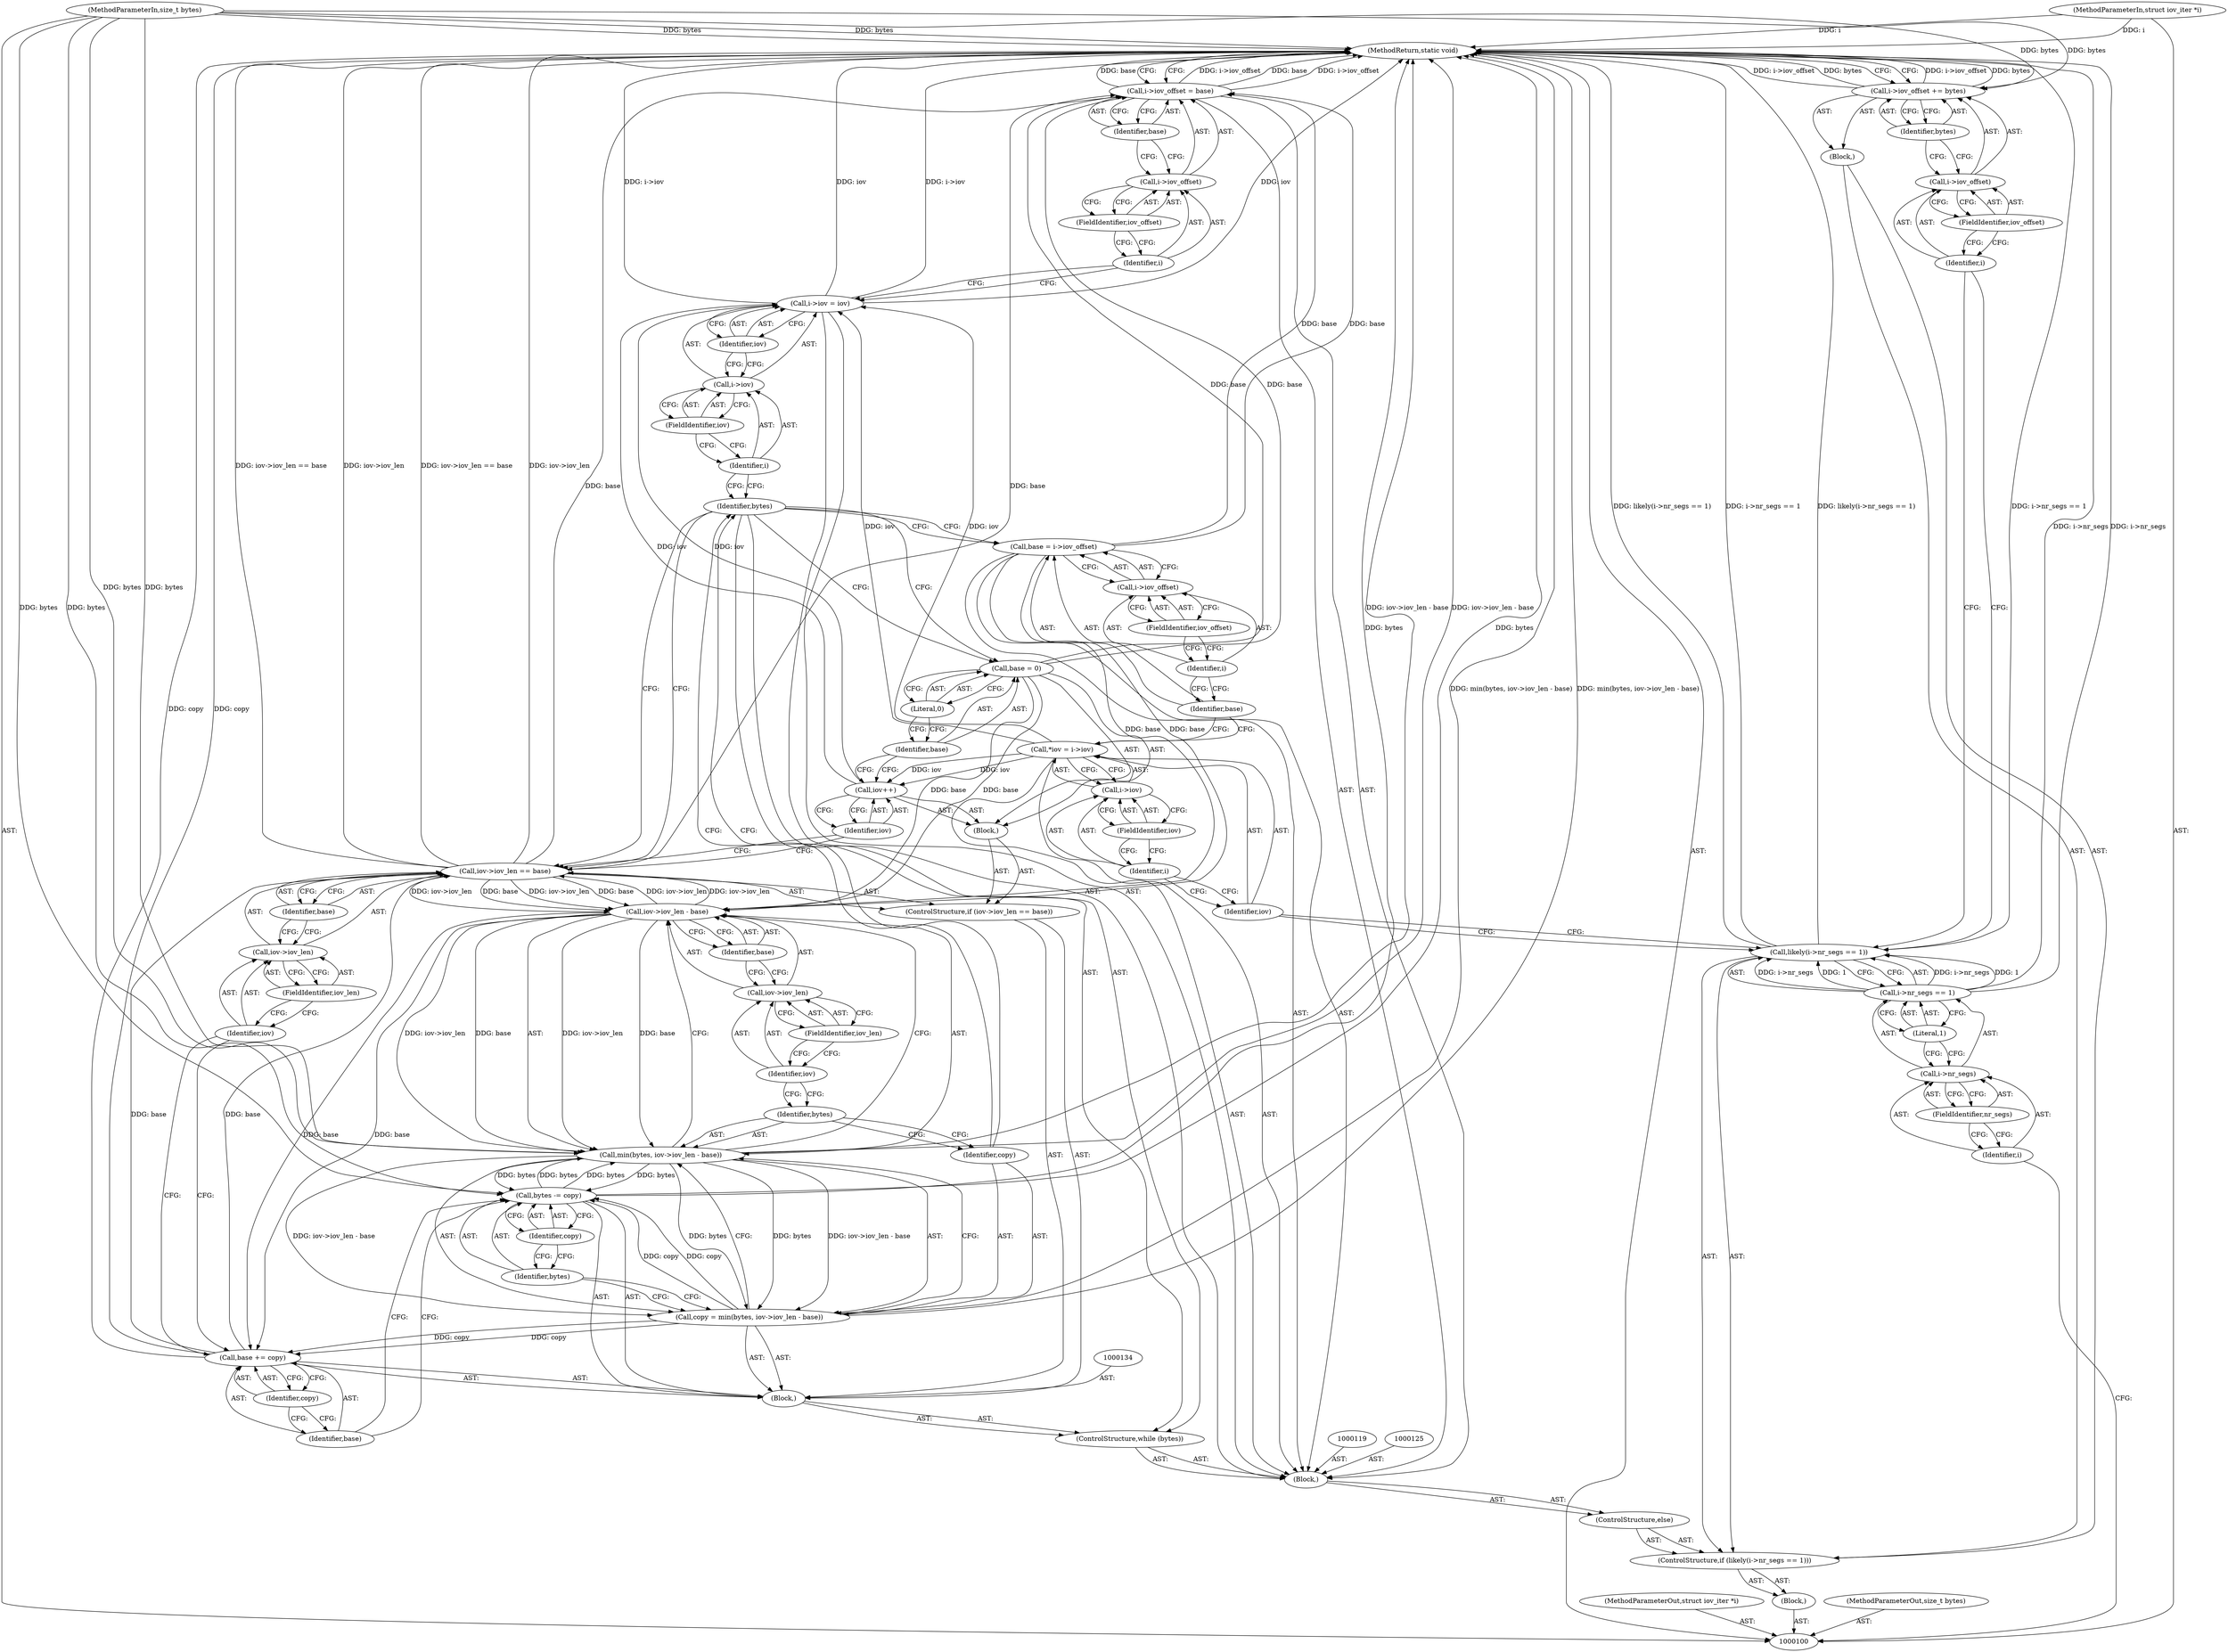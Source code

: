 digraph "1_linux_124d3b7041f9a0ca7c43a6293e1cae4576c32fd5" {
"1000172" [label="(MethodReturn,static void)"];
"1000101" [label="(MethodParameterIn,struct iov_iter *i)"];
"1000223" [label="(MethodParameterOut,struct iov_iter *i)"];
"1000102" [label="(MethodParameterIn,size_t bytes)"];
"1000224" [label="(MethodParameterOut,size_t bytes)"];
"1000137" [label="(Call,min(bytes, iov->iov_len - base))"];
"1000138" [label="(Identifier,bytes)"];
"1000139" [label="(Call,iov->iov_len - base)"];
"1000140" [label="(Call,iov->iov_len)"];
"1000141" [label="(Identifier,iov)"];
"1000142" [label="(FieldIdentifier,iov_len)"];
"1000133" [label="(Block,)"];
"1000143" [label="(Identifier,base)"];
"1000135" [label="(Call,copy = min(bytes, iov->iov_len - base))"];
"1000136" [label="(Identifier,copy)"];
"1000146" [label="(Identifier,copy)"];
"1000144" [label="(Call,bytes -= copy)"];
"1000145" [label="(Identifier,bytes)"];
"1000149" [label="(Identifier,copy)"];
"1000147" [label="(Call,base += copy)"];
"1000148" [label="(Identifier,base)"];
"1000154" [label="(FieldIdentifier,iov_len)"];
"1000155" [label="(Identifier,base)"];
"1000156" [label="(Block,)"];
"1000150" [label="(ControlStructure,if (iov->iov_len == base))"];
"1000151" [label="(Call,iov->iov_len == base)"];
"1000152" [label="(Call,iov->iov_len)"];
"1000153" [label="(Identifier,iov)"];
"1000157" [label="(Call,iov++)"];
"1000158" [label="(Identifier,iov)"];
"1000161" [label="(Literal,0)"];
"1000159" [label="(Call,base = 0)"];
"1000160" [label="(Identifier,base)"];
"1000166" [label="(Identifier,iov)"];
"1000162" [label="(Call,i->iov = iov)"];
"1000163" [label="(Call,i->iov)"];
"1000164" [label="(Identifier,i)"];
"1000165" [label="(FieldIdentifier,iov)"];
"1000103" [label="(Block,)"];
"1000171" [label="(Identifier,base)"];
"1000167" [label="(Call,i->iov_offset = base)"];
"1000168" [label="(Call,i->iov_offset)"];
"1000169" [label="(Identifier,i)"];
"1000170" [label="(FieldIdentifier,iov_offset)"];
"1000104" [label="(ControlStructure,if (likely(i->nr_segs == 1)))"];
"1000106" [label="(Call,i->nr_segs == 1)"];
"1000107" [label="(Call,i->nr_segs)"];
"1000108" [label="(Identifier,i)"];
"1000109" [label="(FieldIdentifier,nr_segs)"];
"1000110" [label="(Literal,1)"];
"1000111" [label="(Block,)"];
"1000105" [label="(Call,likely(i->nr_segs == 1))"];
"1000116" [label="(Identifier,bytes)"];
"1000112" [label="(Call,i->iov_offset += bytes)"];
"1000113" [label="(Call,i->iov_offset)"];
"1000114" [label="(Identifier,i)"];
"1000115" [label="(FieldIdentifier,iov_offset)"];
"1000117" [label="(ControlStructure,else)"];
"1000120" [label="(Call,*iov = i->iov)"];
"1000121" [label="(Identifier,iov)"];
"1000122" [label="(Call,i->iov)"];
"1000123" [label="(Identifier,i)"];
"1000124" [label="(FieldIdentifier,iov)"];
"1000126" [label="(Call,base = i->iov_offset)"];
"1000127" [label="(Identifier,base)"];
"1000128" [label="(Call,i->iov_offset)"];
"1000129" [label="(Identifier,i)"];
"1000130" [label="(FieldIdentifier,iov_offset)"];
"1000118" [label="(Block,)"];
"1000131" [label="(ControlStructure,while (bytes))"];
"1000132" [label="(Identifier,bytes)"];
"1000172" -> "1000100"  [label="AST: "];
"1000172" -> "1000112"  [label="CFG: "];
"1000172" -> "1000167"  [label="CFG: "];
"1000105" -> "1000172"  [label="DDG: likely(i->nr_segs == 1)"];
"1000105" -> "1000172"  [label="DDG: i->nr_segs == 1"];
"1000137" -> "1000172"  [label="DDG: iov->iov_len - base"];
"1000147" -> "1000172"  [label="DDG: copy"];
"1000167" -> "1000172"  [label="DDG: i->iov_offset"];
"1000167" -> "1000172"  [label="DDG: base"];
"1000106" -> "1000172"  [label="DDG: i->nr_segs"];
"1000151" -> "1000172"  [label="DDG: iov->iov_len == base"];
"1000151" -> "1000172"  [label="DDG: iov->iov_len"];
"1000162" -> "1000172"  [label="DDG: iov"];
"1000162" -> "1000172"  [label="DDG: i->iov"];
"1000102" -> "1000172"  [label="DDG: bytes"];
"1000112" -> "1000172"  [label="DDG: i->iov_offset"];
"1000112" -> "1000172"  [label="DDG: bytes"];
"1000101" -> "1000172"  [label="DDG: i"];
"1000144" -> "1000172"  [label="DDG: bytes"];
"1000135" -> "1000172"  [label="DDG: min(bytes, iov->iov_len - base)"];
"1000101" -> "1000100"  [label="AST: "];
"1000101" -> "1000172"  [label="DDG: i"];
"1000223" -> "1000100"  [label="AST: "];
"1000102" -> "1000100"  [label="AST: "];
"1000102" -> "1000172"  [label="DDG: bytes"];
"1000102" -> "1000112"  [label="DDG: bytes"];
"1000102" -> "1000137"  [label="DDG: bytes"];
"1000102" -> "1000144"  [label="DDG: bytes"];
"1000224" -> "1000100"  [label="AST: "];
"1000137" -> "1000135"  [label="AST: "];
"1000137" -> "1000139"  [label="CFG: "];
"1000138" -> "1000137"  [label="AST: "];
"1000139" -> "1000137"  [label="AST: "];
"1000135" -> "1000137"  [label="CFG: "];
"1000137" -> "1000172"  [label="DDG: iov->iov_len - base"];
"1000137" -> "1000135"  [label="DDG: bytes"];
"1000137" -> "1000135"  [label="DDG: iov->iov_len - base"];
"1000144" -> "1000137"  [label="DDG: bytes"];
"1000102" -> "1000137"  [label="DDG: bytes"];
"1000139" -> "1000137"  [label="DDG: iov->iov_len"];
"1000139" -> "1000137"  [label="DDG: base"];
"1000137" -> "1000144"  [label="DDG: bytes"];
"1000138" -> "1000137"  [label="AST: "];
"1000138" -> "1000136"  [label="CFG: "];
"1000141" -> "1000138"  [label="CFG: "];
"1000139" -> "1000137"  [label="AST: "];
"1000139" -> "1000143"  [label="CFG: "];
"1000140" -> "1000139"  [label="AST: "];
"1000143" -> "1000139"  [label="AST: "];
"1000137" -> "1000139"  [label="CFG: "];
"1000139" -> "1000137"  [label="DDG: iov->iov_len"];
"1000139" -> "1000137"  [label="DDG: base"];
"1000151" -> "1000139"  [label="DDG: iov->iov_len"];
"1000151" -> "1000139"  [label="DDG: base"];
"1000159" -> "1000139"  [label="DDG: base"];
"1000126" -> "1000139"  [label="DDG: base"];
"1000139" -> "1000147"  [label="DDG: base"];
"1000139" -> "1000151"  [label="DDG: iov->iov_len"];
"1000140" -> "1000139"  [label="AST: "];
"1000140" -> "1000142"  [label="CFG: "];
"1000141" -> "1000140"  [label="AST: "];
"1000142" -> "1000140"  [label="AST: "];
"1000143" -> "1000140"  [label="CFG: "];
"1000141" -> "1000140"  [label="AST: "];
"1000141" -> "1000138"  [label="CFG: "];
"1000142" -> "1000141"  [label="CFG: "];
"1000142" -> "1000140"  [label="AST: "];
"1000142" -> "1000141"  [label="CFG: "];
"1000140" -> "1000142"  [label="CFG: "];
"1000133" -> "1000131"  [label="AST: "];
"1000134" -> "1000133"  [label="AST: "];
"1000135" -> "1000133"  [label="AST: "];
"1000144" -> "1000133"  [label="AST: "];
"1000147" -> "1000133"  [label="AST: "];
"1000150" -> "1000133"  [label="AST: "];
"1000143" -> "1000139"  [label="AST: "];
"1000143" -> "1000140"  [label="CFG: "];
"1000139" -> "1000143"  [label="CFG: "];
"1000135" -> "1000133"  [label="AST: "];
"1000135" -> "1000137"  [label="CFG: "];
"1000136" -> "1000135"  [label="AST: "];
"1000137" -> "1000135"  [label="AST: "];
"1000145" -> "1000135"  [label="CFG: "];
"1000135" -> "1000172"  [label="DDG: min(bytes, iov->iov_len - base)"];
"1000137" -> "1000135"  [label="DDG: bytes"];
"1000137" -> "1000135"  [label="DDG: iov->iov_len - base"];
"1000135" -> "1000144"  [label="DDG: copy"];
"1000135" -> "1000147"  [label="DDG: copy"];
"1000136" -> "1000135"  [label="AST: "];
"1000136" -> "1000132"  [label="CFG: "];
"1000138" -> "1000136"  [label="CFG: "];
"1000146" -> "1000144"  [label="AST: "];
"1000146" -> "1000145"  [label="CFG: "];
"1000144" -> "1000146"  [label="CFG: "];
"1000144" -> "1000133"  [label="AST: "];
"1000144" -> "1000146"  [label="CFG: "];
"1000145" -> "1000144"  [label="AST: "];
"1000146" -> "1000144"  [label="AST: "];
"1000148" -> "1000144"  [label="CFG: "];
"1000144" -> "1000172"  [label="DDG: bytes"];
"1000144" -> "1000137"  [label="DDG: bytes"];
"1000135" -> "1000144"  [label="DDG: copy"];
"1000137" -> "1000144"  [label="DDG: bytes"];
"1000102" -> "1000144"  [label="DDG: bytes"];
"1000145" -> "1000144"  [label="AST: "];
"1000145" -> "1000135"  [label="CFG: "];
"1000146" -> "1000145"  [label="CFG: "];
"1000149" -> "1000147"  [label="AST: "];
"1000149" -> "1000148"  [label="CFG: "];
"1000147" -> "1000149"  [label="CFG: "];
"1000147" -> "1000133"  [label="AST: "];
"1000147" -> "1000149"  [label="CFG: "];
"1000148" -> "1000147"  [label="AST: "];
"1000149" -> "1000147"  [label="AST: "];
"1000153" -> "1000147"  [label="CFG: "];
"1000147" -> "1000172"  [label="DDG: copy"];
"1000135" -> "1000147"  [label="DDG: copy"];
"1000139" -> "1000147"  [label="DDG: base"];
"1000147" -> "1000151"  [label="DDG: base"];
"1000148" -> "1000147"  [label="AST: "];
"1000148" -> "1000144"  [label="CFG: "];
"1000149" -> "1000148"  [label="CFG: "];
"1000154" -> "1000152"  [label="AST: "];
"1000154" -> "1000153"  [label="CFG: "];
"1000152" -> "1000154"  [label="CFG: "];
"1000155" -> "1000151"  [label="AST: "];
"1000155" -> "1000152"  [label="CFG: "];
"1000151" -> "1000155"  [label="CFG: "];
"1000156" -> "1000150"  [label="AST: "];
"1000157" -> "1000156"  [label="AST: "];
"1000159" -> "1000156"  [label="AST: "];
"1000150" -> "1000133"  [label="AST: "];
"1000151" -> "1000150"  [label="AST: "];
"1000156" -> "1000150"  [label="AST: "];
"1000151" -> "1000150"  [label="AST: "];
"1000151" -> "1000155"  [label="CFG: "];
"1000152" -> "1000151"  [label="AST: "];
"1000155" -> "1000151"  [label="AST: "];
"1000132" -> "1000151"  [label="CFG: "];
"1000158" -> "1000151"  [label="CFG: "];
"1000151" -> "1000172"  [label="DDG: iov->iov_len == base"];
"1000151" -> "1000172"  [label="DDG: iov->iov_len"];
"1000151" -> "1000139"  [label="DDG: iov->iov_len"];
"1000151" -> "1000139"  [label="DDG: base"];
"1000139" -> "1000151"  [label="DDG: iov->iov_len"];
"1000147" -> "1000151"  [label="DDG: base"];
"1000151" -> "1000167"  [label="DDG: base"];
"1000152" -> "1000151"  [label="AST: "];
"1000152" -> "1000154"  [label="CFG: "];
"1000153" -> "1000152"  [label="AST: "];
"1000154" -> "1000152"  [label="AST: "];
"1000155" -> "1000152"  [label="CFG: "];
"1000153" -> "1000152"  [label="AST: "];
"1000153" -> "1000147"  [label="CFG: "];
"1000154" -> "1000153"  [label="CFG: "];
"1000157" -> "1000156"  [label="AST: "];
"1000157" -> "1000158"  [label="CFG: "];
"1000158" -> "1000157"  [label="AST: "];
"1000160" -> "1000157"  [label="CFG: "];
"1000120" -> "1000157"  [label="DDG: iov"];
"1000157" -> "1000162"  [label="DDG: iov"];
"1000158" -> "1000157"  [label="AST: "];
"1000158" -> "1000151"  [label="CFG: "];
"1000157" -> "1000158"  [label="CFG: "];
"1000161" -> "1000159"  [label="AST: "];
"1000161" -> "1000160"  [label="CFG: "];
"1000159" -> "1000161"  [label="CFG: "];
"1000159" -> "1000156"  [label="AST: "];
"1000159" -> "1000161"  [label="CFG: "];
"1000160" -> "1000159"  [label="AST: "];
"1000161" -> "1000159"  [label="AST: "];
"1000132" -> "1000159"  [label="CFG: "];
"1000159" -> "1000139"  [label="DDG: base"];
"1000159" -> "1000167"  [label="DDG: base"];
"1000160" -> "1000159"  [label="AST: "];
"1000160" -> "1000157"  [label="CFG: "];
"1000161" -> "1000160"  [label="CFG: "];
"1000166" -> "1000162"  [label="AST: "];
"1000166" -> "1000163"  [label="CFG: "];
"1000162" -> "1000166"  [label="CFG: "];
"1000162" -> "1000118"  [label="AST: "];
"1000162" -> "1000166"  [label="CFG: "];
"1000163" -> "1000162"  [label="AST: "];
"1000166" -> "1000162"  [label="AST: "];
"1000169" -> "1000162"  [label="CFG: "];
"1000162" -> "1000172"  [label="DDG: iov"];
"1000162" -> "1000172"  [label="DDG: i->iov"];
"1000157" -> "1000162"  [label="DDG: iov"];
"1000120" -> "1000162"  [label="DDG: iov"];
"1000163" -> "1000162"  [label="AST: "];
"1000163" -> "1000165"  [label="CFG: "];
"1000164" -> "1000163"  [label="AST: "];
"1000165" -> "1000163"  [label="AST: "];
"1000166" -> "1000163"  [label="CFG: "];
"1000164" -> "1000163"  [label="AST: "];
"1000164" -> "1000132"  [label="CFG: "];
"1000165" -> "1000164"  [label="CFG: "];
"1000165" -> "1000163"  [label="AST: "];
"1000165" -> "1000164"  [label="CFG: "];
"1000163" -> "1000165"  [label="CFG: "];
"1000103" -> "1000100"  [label="AST: "];
"1000104" -> "1000103"  [label="AST: "];
"1000171" -> "1000167"  [label="AST: "];
"1000171" -> "1000168"  [label="CFG: "];
"1000167" -> "1000171"  [label="CFG: "];
"1000167" -> "1000118"  [label="AST: "];
"1000167" -> "1000171"  [label="CFG: "];
"1000168" -> "1000167"  [label="AST: "];
"1000171" -> "1000167"  [label="AST: "];
"1000172" -> "1000167"  [label="CFG: "];
"1000167" -> "1000172"  [label="DDG: i->iov_offset"];
"1000167" -> "1000172"  [label="DDG: base"];
"1000159" -> "1000167"  [label="DDG: base"];
"1000151" -> "1000167"  [label="DDG: base"];
"1000126" -> "1000167"  [label="DDG: base"];
"1000168" -> "1000167"  [label="AST: "];
"1000168" -> "1000170"  [label="CFG: "];
"1000169" -> "1000168"  [label="AST: "];
"1000170" -> "1000168"  [label="AST: "];
"1000171" -> "1000168"  [label="CFG: "];
"1000169" -> "1000168"  [label="AST: "];
"1000169" -> "1000162"  [label="CFG: "];
"1000170" -> "1000169"  [label="CFG: "];
"1000170" -> "1000168"  [label="AST: "];
"1000170" -> "1000169"  [label="CFG: "];
"1000168" -> "1000170"  [label="CFG: "];
"1000104" -> "1000103"  [label="AST: "];
"1000105" -> "1000104"  [label="AST: "];
"1000111" -> "1000104"  [label="AST: "];
"1000117" -> "1000104"  [label="AST: "];
"1000106" -> "1000105"  [label="AST: "];
"1000106" -> "1000110"  [label="CFG: "];
"1000107" -> "1000106"  [label="AST: "];
"1000110" -> "1000106"  [label="AST: "];
"1000105" -> "1000106"  [label="CFG: "];
"1000106" -> "1000172"  [label="DDG: i->nr_segs"];
"1000106" -> "1000105"  [label="DDG: i->nr_segs"];
"1000106" -> "1000105"  [label="DDG: 1"];
"1000107" -> "1000106"  [label="AST: "];
"1000107" -> "1000109"  [label="CFG: "];
"1000108" -> "1000107"  [label="AST: "];
"1000109" -> "1000107"  [label="AST: "];
"1000110" -> "1000107"  [label="CFG: "];
"1000108" -> "1000107"  [label="AST: "];
"1000108" -> "1000100"  [label="CFG: "];
"1000109" -> "1000108"  [label="CFG: "];
"1000109" -> "1000107"  [label="AST: "];
"1000109" -> "1000108"  [label="CFG: "];
"1000107" -> "1000109"  [label="CFG: "];
"1000110" -> "1000106"  [label="AST: "];
"1000110" -> "1000107"  [label="CFG: "];
"1000106" -> "1000110"  [label="CFG: "];
"1000111" -> "1000104"  [label="AST: "];
"1000112" -> "1000111"  [label="AST: "];
"1000105" -> "1000104"  [label="AST: "];
"1000105" -> "1000106"  [label="CFG: "];
"1000106" -> "1000105"  [label="AST: "];
"1000114" -> "1000105"  [label="CFG: "];
"1000121" -> "1000105"  [label="CFG: "];
"1000105" -> "1000172"  [label="DDG: likely(i->nr_segs == 1)"];
"1000105" -> "1000172"  [label="DDG: i->nr_segs == 1"];
"1000106" -> "1000105"  [label="DDG: i->nr_segs"];
"1000106" -> "1000105"  [label="DDG: 1"];
"1000116" -> "1000112"  [label="AST: "];
"1000116" -> "1000113"  [label="CFG: "];
"1000112" -> "1000116"  [label="CFG: "];
"1000112" -> "1000111"  [label="AST: "];
"1000112" -> "1000116"  [label="CFG: "];
"1000113" -> "1000112"  [label="AST: "];
"1000116" -> "1000112"  [label="AST: "];
"1000172" -> "1000112"  [label="CFG: "];
"1000112" -> "1000172"  [label="DDG: i->iov_offset"];
"1000112" -> "1000172"  [label="DDG: bytes"];
"1000102" -> "1000112"  [label="DDG: bytes"];
"1000113" -> "1000112"  [label="AST: "];
"1000113" -> "1000115"  [label="CFG: "];
"1000114" -> "1000113"  [label="AST: "];
"1000115" -> "1000113"  [label="AST: "];
"1000116" -> "1000113"  [label="CFG: "];
"1000114" -> "1000113"  [label="AST: "];
"1000114" -> "1000105"  [label="CFG: "];
"1000115" -> "1000114"  [label="CFG: "];
"1000115" -> "1000113"  [label="AST: "];
"1000115" -> "1000114"  [label="CFG: "];
"1000113" -> "1000115"  [label="CFG: "];
"1000117" -> "1000104"  [label="AST: "];
"1000118" -> "1000117"  [label="AST: "];
"1000120" -> "1000118"  [label="AST: "];
"1000120" -> "1000122"  [label="CFG: "];
"1000121" -> "1000120"  [label="AST: "];
"1000122" -> "1000120"  [label="AST: "];
"1000127" -> "1000120"  [label="CFG: "];
"1000120" -> "1000157"  [label="DDG: iov"];
"1000120" -> "1000162"  [label="DDG: iov"];
"1000121" -> "1000120"  [label="AST: "];
"1000121" -> "1000105"  [label="CFG: "];
"1000123" -> "1000121"  [label="CFG: "];
"1000122" -> "1000120"  [label="AST: "];
"1000122" -> "1000124"  [label="CFG: "];
"1000123" -> "1000122"  [label="AST: "];
"1000124" -> "1000122"  [label="AST: "];
"1000120" -> "1000122"  [label="CFG: "];
"1000123" -> "1000122"  [label="AST: "];
"1000123" -> "1000121"  [label="CFG: "];
"1000124" -> "1000123"  [label="CFG: "];
"1000124" -> "1000122"  [label="AST: "];
"1000124" -> "1000123"  [label="CFG: "];
"1000122" -> "1000124"  [label="CFG: "];
"1000126" -> "1000118"  [label="AST: "];
"1000126" -> "1000128"  [label="CFG: "];
"1000127" -> "1000126"  [label="AST: "];
"1000128" -> "1000126"  [label="AST: "];
"1000132" -> "1000126"  [label="CFG: "];
"1000126" -> "1000139"  [label="DDG: base"];
"1000126" -> "1000167"  [label="DDG: base"];
"1000127" -> "1000126"  [label="AST: "];
"1000127" -> "1000120"  [label="CFG: "];
"1000129" -> "1000127"  [label="CFG: "];
"1000128" -> "1000126"  [label="AST: "];
"1000128" -> "1000130"  [label="CFG: "];
"1000129" -> "1000128"  [label="AST: "];
"1000130" -> "1000128"  [label="AST: "];
"1000126" -> "1000128"  [label="CFG: "];
"1000129" -> "1000128"  [label="AST: "];
"1000129" -> "1000127"  [label="CFG: "];
"1000130" -> "1000129"  [label="CFG: "];
"1000130" -> "1000128"  [label="AST: "];
"1000130" -> "1000129"  [label="CFG: "];
"1000128" -> "1000130"  [label="CFG: "];
"1000118" -> "1000117"  [label="AST: "];
"1000119" -> "1000118"  [label="AST: "];
"1000120" -> "1000118"  [label="AST: "];
"1000125" -> "1000118"  [label="AST: "];
"1000126" -> "1000118"  [label="AST: "];
"1000131" -> "1000118"  [label="AST: "];
"1000162" -> "1000118"  [label="AST: "];
"1000167" -> "1000118"  [label="AST: "];
"1000131" -> "1000118"  [label="AST: "];
"1000132" -> "1000131"  [label="AST: "];
"1000133" -> "1000131"  [label="AST: "];
"1000132" -> "1000131"  [label="AST: "];
"1000132" -> "1000159"  [label="CFG: "];
"1000132" -> "1000151"  [label="CFG: "];
"1000132" -> "1000126"  [label="CFG: "];
"1000136" -> "1000132"  [label="CFG: "];
"1000164" -> "1000132"  [label="CFG: "];
}
